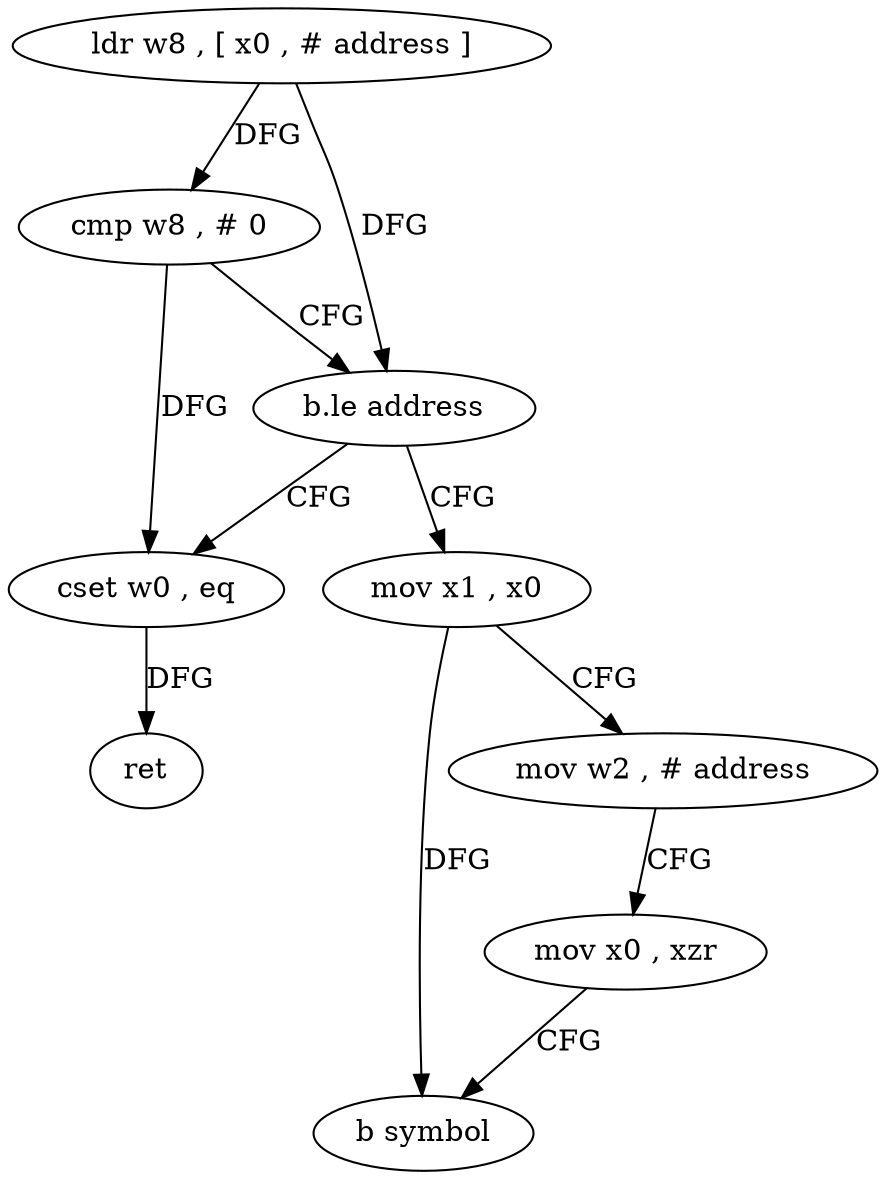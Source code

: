 digraph "func" {
"4234220" [label = "ldr w8 , [ x0 , # address ]" ]
"4234224" [label = "cmp w8 , # 0" ]
"4234228" [label = "b.le address" ]
"4234248" [label = "cset w0 , eq" ]
"4234232" [label = "mov x1 , x0" ]
"4234252" [label = "ret" ]
"4234236" [label = "mov w2 , # address" ]
"4234240" [label = "mov x0 , xzr" ]
"4234244" [label = "b symbol" ]
"4234220" -> "4234224" [ label = "DFG" ]
"4234220" -> "4234228" [ label = "DFG" ]
"4234224" -> "4234228" [ label = "CFG" ]
"4234224" -> "4234248" [ label = "DFG" ]
"4234228" -> "4234248" [ label = "CFG" ]
"4234228" -> "4234232" [ label = "CFG" ]
"4234248" -> "4234252" [ label = "DFG" ]
"4234232" -> "4234236" [ label = "CFG" ]
"4234232" -> "4234244" [ label = "DFG" ]
"4234236" -> "4234240" [ label = "CFG" ]
"4234240" -> "4234244" [ label = "CFG" ]
}
